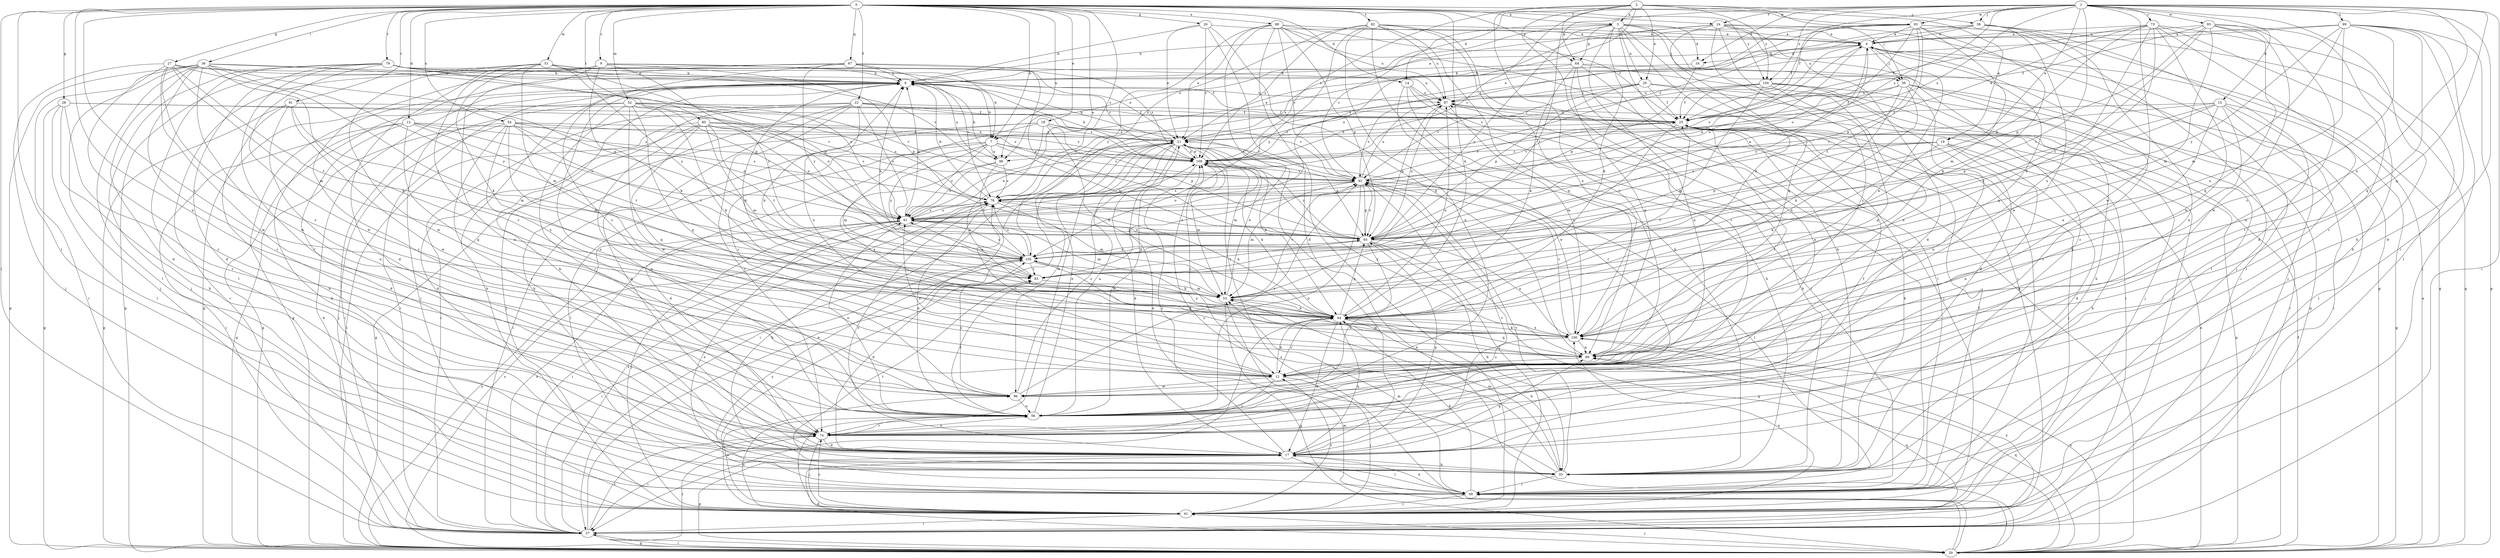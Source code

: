 strict digraph  {
0;
1;
2;
3;
4;
7;
8;
9;
12;
13;
14;
15;
16;
17;
18;
19;
20;
21;
22;
24;
25;
26;
27;
28;
29;
33;
36;
37;
38;
39;
41;
44;
48;
51;
52;
53;
54;
56;
61;
64;
65;
67;
69;
73;
74;
78;
79;
80;
82;
83;
86;
87;
91;
92;
93;
95;
96;
98;
99;
100;
104;
105;
109;
0 -> 3  [label=a];
0 -> 7  [label=b];
0 -> 9  [label=c];
0 -> 12  [label=c];
0 -> 13  [label=d];
0 -> 14  [label=d];
0 -> 18  [label=e];
0 -> 22  [label=f];
0 -> 24  [label=f];
0 -> 26  [label=g];
0 -> 27  [label=g];
0 -> 28  [label=g];
0 -> 36  [label=i];
0 -> 37  [label=i];
0 -> 44  [label=k];
0 -> 48  [label=l];
0 -> 51  [label=m];
0 -> 52  [label=m];
0 -> 54  [label=n];
0 -> 56  [label=n];
0 -> 61  [label=o];
0 -> 64  [label=p];
0 -> 67  [label=q];
0 -> 78  [label=s];
0 -> 79  [label=t];
0 -> 80  [label=t];
0 -> 82  [label=t];
0 -> 86  [label=u];
0 -> 91  [label=v];
0 -> 93  [label=w];
0 -> 98  [label=x];
0 -> 104  [label=y];
1 -> 14  [label=d];
1 -> 15  [label=d];
1 -> 16  [label=d];
1 -> 19  [label=e];
1 -> 24  [label=f];
1 -> 25  [label=f];
1 -> 33  [label=h];
1 -> 37  [label=i];
1 -> 38  [label=j];
1 -> 48  [label=l];
1 -> 64  [label=p];
1 -> 69  [label=q];
1 -> 73  [label=r];
1 -> 83  [label=t];
1 -> 86  [label=u];
1 -> 93  [label=w];
1 -> 95  [label=w];
1 -> 96  [label=w];
1 -> 99  [label=x];
1 -> 100  [label=x];
1 -> 104  [label=y];
1 -> 109  [label=z];
2 -> 3  [label=a];
2 -> 7  [label=b];
2 -> 12  [label=c];
2 -> 19  [label=e];
2 -> 20  [label=e];
2 -> 38  [label=j];
2 -> 39  [label=j];
2 -> 74  [label=r];
2 -> 78  [label=s];
2 -> 83  [label=t];
2 -> 104  [label=y];
2 -> 109  [label=z];
3 -> 4  [label=a];
3 -> 16  [label=d];
3 -> 20  [label=e];
3 -> 29  [label=g];
3 -> 33  [label=h];
3 -> 37  [label=i];
3 -> 39  [label=j];
3 -> 44  [label=k];
3 -> 56  [label=n];
3 -> 64  [label=p];
3 -> 69  [label=q];
3 -> 86  [label=u];
3 -> 92  [label=v];
3 -> 105  [label=y];
4 -> 16  [label=d];
4 -> 39  [label=j];
4 -> 41  [label=j];
4 -> 48  [label=l];
4 -> 61  [label=o];
4 -> 69  [label=q];
4 -> 78  [label=s];
4 -> 105  [label=y];
7 -> 17  [label=d];
7 -> 48  [label=l];
7 -> 53  [label=m];
7 -> 61  [label=o];
7 -> 65  [label=p];
7 -> 86  [label=u];
7 -> 92  [label=v];
7 -> 105  [label=y];
7 -> 109  [label=z];
8 -> 4  [label=a];
8 -> 7  [label=b];
8 -> 29  [label=g];
8 -> 37  [label=i];
8 -> 41  [label=j];
8 -> 44  [label=k];
8 -> 56  [label=n];
8 -> 86  [label=u];
8 -> 87  [label=u];
9 -> 7  [label=b];
9 -> 8  [label=b];
9 -> 37  [label=i];
9 -> 44  [label=k];
9 -> 56  [label=n];
9 -> 65  [label=p];
9 -> 74  [label=r];
9 -> 105  [label=y];
12 -> 25  [label=f];
12 -> 41  [label=j];
12 -> 44  [label=k];
12 -> 61  [label=o];
12 -> 74  [label=r];
12 -> 78  [label=s];
12 -> 96  [label=w];
13 -> 17  [label=d];
13 -> 21  [label=e];
13 -> 33  [label=h];
13 -> 37  [label=i];
13 -> 61  [label=o];
13 -> 69  [label=q];
13 -> 83  [label=t];
13 -> 109  [label=z];
14 -> 33  [label=h];
14 -> 41  [label=j];
14 -> 48  [label=l];
14 -> 74  [label=r];
14 -> 87  [label=u];
15 -> 12  [label=c];
15 -> 25  [label=f];
15 -> 29  [label=g];
15 -> 48  [label=l];
15 -> 65  [label=p];
15 -> 74  [label=r];
15 -> 92  [label=v];
15 -> 100  [label=x];
15 -> 105  [label=y];
16 -> 8  [label=b];
16 -> 65  [label=p];
17 -> 8  [label=b];
17 -> 29  [label=g];
17 -> 33  [label=h];
17 -> 44  [label=k];
17 -> 48  [label=l];
17 -> 65  [label=p];
17 -> 69  [label=q];
17 -> 78  [label=s];
17 -> 92  [label=v];
17 -> 109  [label=z];
18 -> 12  [label=c];
18 -> 21  [label=e];
18 -> 29  [label=g];
18 -> 37  [label=i];
18 -> 44  [label=k];
18 -> 65  [label=p];
18 -> 92  [label=v];
18 -> 100  [label=x];
19 -> 17  [label=d];
19 -> 33  [label=h];
19 -> 44  [label=k];
19 -> 56  [label=n];
19 -> 65  [label=p];
19 -> 78  [label=s];
19 -> 109  [label=z];
20 -> 21  [label=e];
20 -> 25  [label=f];
20 -> 33  [label=h];
20 -> 41  [label=j];
20 -> 65  [label=p];
20 -> 87  [label=u];
20 -> 92  [label=v];
21 -> 8  [label=b];
21 -> 17  [label=d];
21 -> 37  [label=i];
21 -> 41  [label=j];
21 -> 44  [label=k];
21 -> 53  [label=m];
21 -> 56  [label=n];
21 -> 65  [label=p];
21 -> 74  [label=r];
21 -> 96  [label=w];
21 -> 109  [label=z];
22 -> 17  [label=d];
22 -> 25  [label=f];
22 -> 33  [label=h];
22 -> 37  [label=i];
22 -> 41  [label=j];
22 -> 61  [label=o];
22 -> 74  [label=r];
22 -> 92  [label=v];
22 -> 100  [label=x];
22 -> 109  [label=z];
24 -> 4  [label=a];
24 -> 12  [label=c];
24 -> 17  [label=d];
24 -> 33  [label=h];
24 -> 37  [label=i];
24 -> 44  [label=k];
24 -> 56  [label=n];
24 -> 61  [label=o];
24 -> 78  [label=s];
25 -> 21  [label=e];
25 -> 29  [label=g];
25 -> 33  [label=h];
25 -> 41  [label=j];
25 -> 48  [label=l];
25 -> 53  [label=m];
25 -> 87  [label=u];
25 -> 92  [label=v];
26 -> 4  [label=a];
26 -> 8  [label=b];
26 -> 17  [label=d];
26 -> 21  [label=e];
26 -> 69  [label=q];
26 -> 109  [label=z];
27 -> 8  [label=b];
27 -> 12  [label=c];
27 -> 25  [label=f];
27 -> 41  [label=j];
27 -> 53  [label=m];
27 -> 74  [label=r];
27 -> 83  [label=t];
27 -> 96  [label=w];
27 -> 105  [label=y];
28 -> 25  [label=f];
28 -> 29  [label=g];
28 -> 33  [label=h];
28 -> 48  [label=l];
28 -> 74  [label=r];
28 -> 92  [label=v];
29 -> 4  [label=a];
29 -> 8  [label=b];
29 -> 17  [label=d];
29 -> 21  [label=e];
29 -> 25  [label=f];
29 -> 37  [label=i];
29 -> 41  [label=j];
29 -> 48  [label=l];
29 -> 53  [label=m];
29 -> 61  [label=o];
29 -> 69  [label=q];
29 -> 74  [label=r];
29 -> 78  [label=s];
29 -> 87  [label=u];
29 -> 100  [label=x];
29 -> 109  [label=z];
33 -> 21  [label=e];
33 -> 48  [label=l];
33 -> 53  [label=m];
33 -> 83  [label=t];
33 -> 92  [label=v];
33 -> 109  [label=z];
36 -> 8  [label=b];
36 -> 17  [label=d];
36 -> 29  [label=g];
36 -> 37  [label=i];
36 -> 41  [label=j];
36 -> 44  [label=k];
36 -> 48  [label=l];
36 -> 61  [label=o];
36 -> 65  [label=p];
36 -> 74  [label=r];
36 -> 83  [label=t];
36 -> 96  [label=w];
37 -> 21  [label=e];
37 -> 29  [label=g];
37 -> 61  [label=o];
37 -> 69  [label=q];
37 -> 74  [label=r];
37 -> 78  [label=s];
37 -> 100  [label=x];
38 -> 4  [label=a];
38 -> 8  [label=b];
38 -> 17  [label=d];
38 -> 29  [label=g];
38 -> 56  [label=n];
38 -> 96  [label=w];
38 -> 109  [label=z];
39 -> 25  [label=f];
39 -> 37  [label=i];
39 -> 44  [label=k];
39 -> 56  [label=n];
39 -> 74  [label=r];
39 -> 87  [label=u];
39 -> 100  [label=x];
41 -> 12  [label=c];
41 -> 37  [label=i];
41 -> 56  [label=n];
41 -> 74  [label=r];
41 -> 96  [label=w];
41 -> 100  [label=x];
44 -> 8  [label=b];
44 -> 12  [label=c];
44 -> 17  [label=d];
44 -> 25  [label=f];
44 -> 33  [label=h];
44 -> 37  [label=i];
44 -> 65  [label=p];
44 -> 69  [label=q];
44 -> 87  [label=u];
44 -> 100  [label=x];
48 -> 8  [label=b];
48 -> 17  [label=d];
48 -> 25  [label=f];
48 -> 41  [label=j];
48 -> 44  [label=k];
48 -> 53  [label=m];
48 -> 61  [label=o];
48 -> 105  [label=y];
51 -> 8  [label=b];
51 -> 12  [label=c];
51 -> 29  [label=g];
51 -> 44  [label=k];
51 -> 53  [label=m];
51 -> 65  [label=p];
51 -> 96  [label=w];
51 -> 105  [label=y];
51 -> 109  [label=z];
52 -> 25  [label=f];
52 -> 29  [label=g];
52 -> 37  [label=i];
52 -> 44  [label=k];
52 -> 61  [label=o];
52 -> 69  [label=q];
52 -> 74  [label=r];
52 -> 78  [label=s];
52 -> 92  [label=v];
52 -> 96  [label=w];
53 -> 21  [label=e];
53 -> 29  [label=g];
53 -> 44  [label=k];
53 -> 92  [label=v];
54 -> 21  [label=e];
54 -> 29  [label=g];
54 -> 41  [label=j];
54 -> 53  [label=m];
54 -> 61  [label=o];
54 -> 74  [label=r];
54 -> 78  [label=s];
54 -> 83  [label=t];
54 -> 100  [label=x];
54 -> 109  [label=z];
56 -> 21  [label=e];
56 -> 41  [label=j];
56 -> 61  [label=o];
56 -> 74  [label=r];
56 -> 83  [label=t];
61 -> 4  [label=a];
61 -> 8  [label=b];
61 -> 21  [label=e];
61 -> 37  [label=i];
61 -> 41  [label=j];
61 -> 53  [label=m];
61 -> 65  [label=p];
61 -> 78  [label=s];
64 -> 8  [label=b];
64 -> 21  [label=e];
64 -> 29  [label=g];
64 -> 37  [label=i];
64 -> 44  [label=k];
64 -> 48  [label=l];
64 -> 56  [label=n];
64 -> 69  [label=q];
65 -> 4  [label=a];
65 -> 29  [label=g];
65 -> 33  [label=h];
65 -> 56  [label=n];
65 -> 61  [label=o];
65 -> 78  [label=s];
65 -> 83  [label=t];
65 -> 87  [label=u];
65 -> 92  [label=v];
65 -> 100  [label=x];
65 -> 105  [label=y];
65 -> 109  [label=z];
67 -> 8  [label=b];
67 -> 12  [label=c];
67 -> 17  [label=d];
67 -> 29  [label=g];
67 -> 65  [label=p];
67 -> 78  [label=s];
67 -> 87  [label=u];
67 -> 105  [label=y];
69 -> 12  [label=c];
69 -> 53  [label=m];
69 -> 109  [label=z];
73 -> 4  [label=a];
73 -> 21  [label=e];
73 -> 25  [label=f];
73 -> 33  [label=h];
73 -> 44  [label=k];
73 -> 48  [label=l];
73 -> 65  [label=p];
73 -> 74  [label=r];
73 -> 96  [label=w];
73 -> 100  [label=x];
74 -> 17  [label=d];
74 -> 25  [label=f];
74 -> 37  [label=i];
74 -> 41  [label=j];
74 -> 56  [label=n];
78 -> 8  [label=b];
78 -> 33  [label=h];
78 -> 44  [label=k];
78 -> 53  [label=m];
78 -> 56  [label=n];
78 -> 61  [label=o];
79 -> 8  [label=b];
79 -> 17  [label=d];
79 -> 21  [label=e];
79 -> 41  [label=j];
79 -> 48  [label=l];
79 -> 65  [label=p];
79 -> 74  [label=r];
79 -> 92  [label=v];
79 -> 96  [label=w];
79 -> 109  [label=z];
80 -> 17  [label=d];
80 -> 21  [label=e];
80 -> 37  [label=i];
80 -> 53  [label=m];
80 -> 56  [label=n];
80 -> 61  [label=o];
80 -> 69  [label=q];
80 -> 78  [label=s];
80 -> 83  [label=t];
80 -> 109  [label=z];
82 -> 4  [label=a];
82 -> 33  [label=h];
82 -> 48  [label=l];
82 -> 56  [label=n];
82 -> 69  [label=q];
82 -> 78  [label=s];
82 -> 87  [label=u];
82 -> 100  [label=x];
82 -> 105  [label=y];
82 -> 109  [label=z];
83 -> 53  [label=m];
83 -> 61  [label=o];
86 -> 8  [label=b];
86 -> 61  [label=o];
86 -> 78  [label=s];
86 -> 100  [label=x];
86 -> 105  [label=y];
87 -> 25  [label=f];
87 -> 33  [label=h];
87 -> 65  [label=p];
87 -> 92  [label=v];
87 -> 100  [label=x];
87 -> 109  [label=z];
91 -> 25  [label=f];
91 -> 29  [label=g];
91 -> 33  [label=h];
91 -> 53  [label=m];
91 -> 56  [label=n];
91 -> 96  [label=w];
92 -> 25  [label=f];
92 -> 41  [label=j];
92 -> 48  [label=l];
92 -> 53  [label=m];
92 -> 56  [label=n];
92 -> 61  [label=o];
92 -> 65  [label=p];
92 -> 78  [label=s];
92 -> 87  [label=u];
93 -> 4  [label=a];
93 -> 8  [label=b];
93 -> 21  [label=e];
93 -> 25  [label=f];
93 -> 29  [label=g];
93 -> 41  [label=j];
93 -> 44  [label=k];
93 -> 53  [label=m];
93 -> 61  [label=o];
93 -> 65  [label=p];
93 -> 83  [label=t];
93 -> 109  [label=z];
95 -> 4  [label=a];
95 -> 25  [label=f];
95 -> 53  [label=m];
95 -> 56  [label=n];
95 -> 65  [label=p];
95 -> 69  [label=q];
95 -> 74  [label=r];
95 -> 83  [label=t];
95 -> 96  [label=w];
96 -> 56  [label=n];
96 -> 92  [label=v];
96 -> 105  [label=y];
96 -> 109  [label=z];
98 -> 4  [label=a];
98 -> 21  [label=e];
98 -> 25  [label=f];
98 -> 29  [label=g];
98 -> 41  [label=j];
98 -> 65  [label=p];
98 -> 83  [label=t];
98 -> 87  [label=u];
98 -> 92  [label=v];
98 -> 105  [label=y];
99 -> 4  [label=a];
99 -> 12  [label=c];
99 -> 17  [label=d];
99 -> 29  [label=g];
99 -> 41  [label=j];
99 -> 53  [label=m];
99 -> 69  [label=q];
99 -> 87  [label=u];
99 -> 100  [label=x];
99 -> 105  [label=y];
100 -> 4  [label=a];
100 -> 12  [label=c];
100 -> 21  [label=e];
100 -> 44  [label=k];
100 -> 69  [label=q];
100 -> 92  [label=v];
100 -> 105  [label=y];
104 -> 17  [label=d];
104 -> 25  [label=f];
104 -> 37  [label=i];
104 -> 41  [label=j];
104 -> 53  [label=m];
104 -> 69  [label=q];
104 -> 87  [label=u];
104 -> 109  [label=z];
105 -> 8  [label=b];
105 -> 17  [label=d];
105 -> 37  [label=i];
105 -> 44  [label=k];
105 -> 61  [label=o];
105 -> 65  [label=p];
105 -> 69  [label=q];
105 -> 78  [label=s];
105 -> 83  [label=t];
109 -> 8  [label=b];
109 -> 12  [label=c];
109 -> 21  [label=e];
109 -> 44  [label=k];
109 -> 53  [label=m];
109 -> 56  [label=n];
109 -> 92  [label=v];
}
